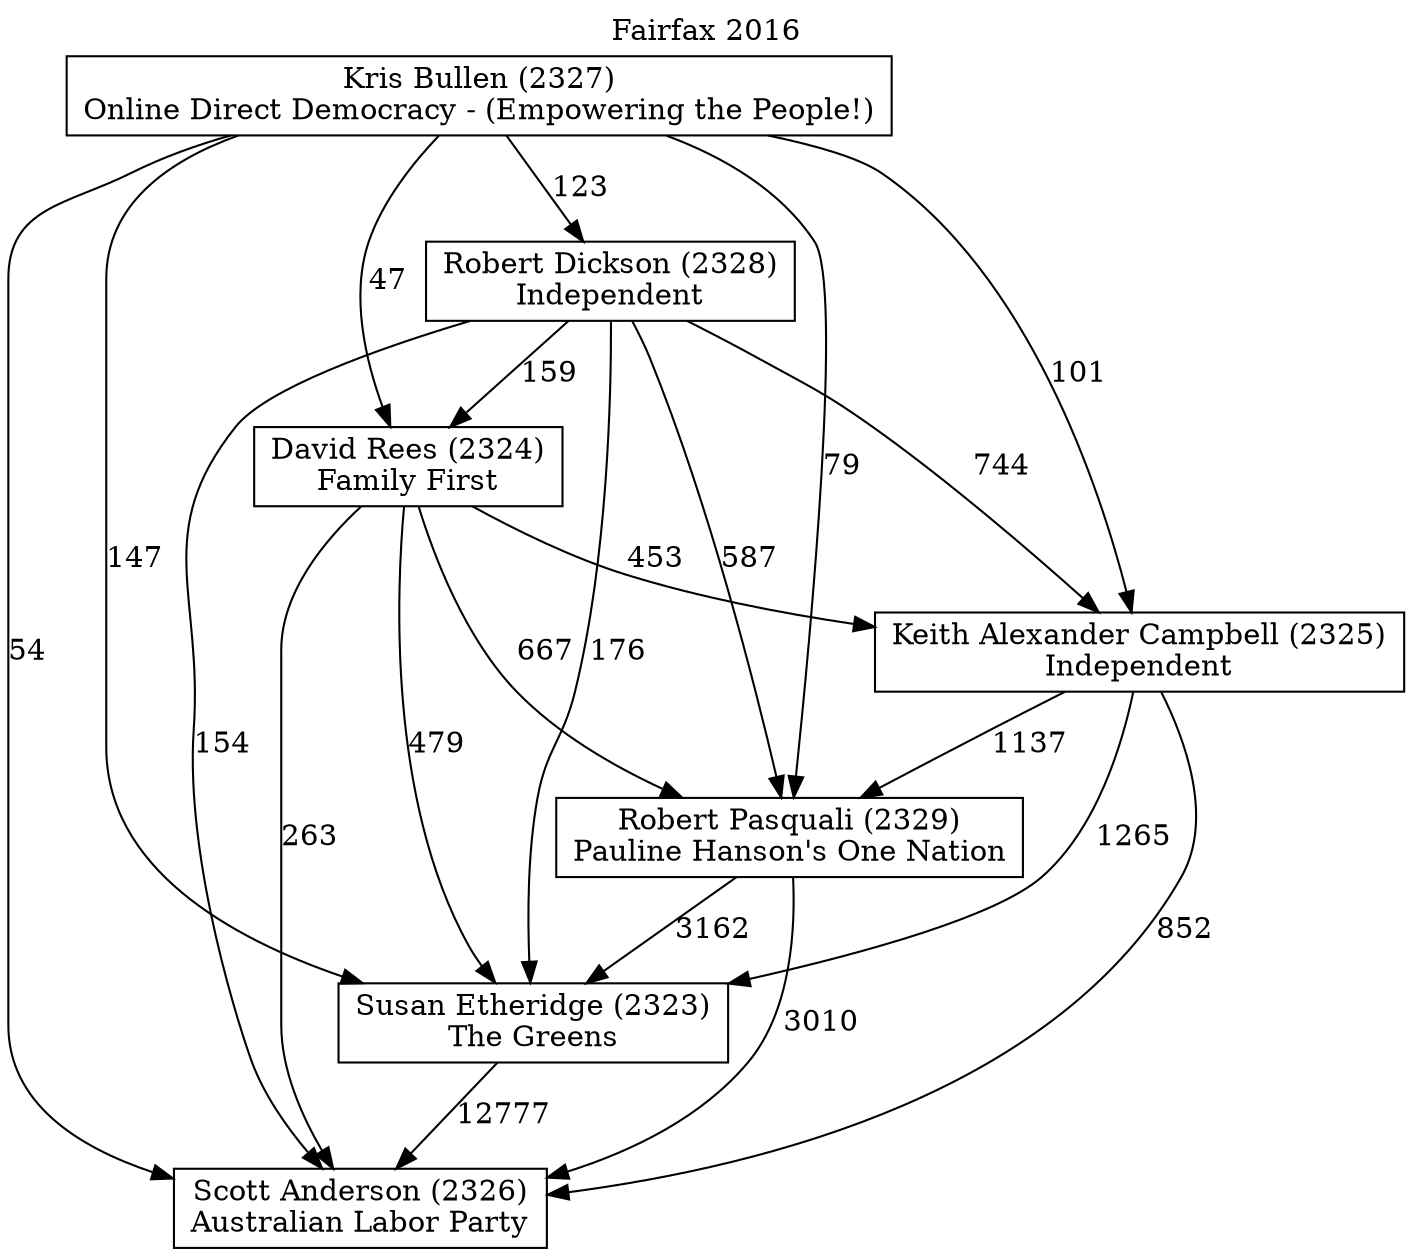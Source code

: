 // House preference flow
digraph "Scott Anderson (2326)_Fairfax_2016" {
	graph [label="Fairfax 2016" labelloc=t mclimit=10]
	node [shape=box]
	"Scott Anderson (2326)" [label="Scott Anderson (2326)
Australian Labor Party"]
	"Susan Etheridge (2323)" [label="Susan Etheridge (2323)
The Greens"]
	"Robert Pasquali (2329)" [label="Robert Pasquali (2329)
Pauline Hanson's One Nation"]
	"Keith Alexander Campbell (2325)" [label="Keith Alexander Campbell (2325)
Independent"]
	"David Rees (2324)" [label="David Rees (2324)
Family First"]
	"Robert Dickson (2328)" [label="Robert Dickson (2328)
Independent"]
	"Kris Bullen (2327)" [label="Kris Bullen (2327)
Online Direct Democracy - (Empowering the People!)"]
	"Susan Etheridge (2323)" -> "Scott Anderson (2326)" [label=12777]
	"Robert Pasquali (2329)" -> "Susan Etheridge (2323)" [label=3162]
	"Keith Alexander Campbell (2325)" -> "Robert Pasquali (2329)" [label=1137]
	"David Rees (2324)" -> "Keith Alexander Campbell (2325)" [label=453]
	"Robert Dickson (2328)" -> "David Rees (2324)" [label=159]
	"Kris Bullen (2327)" -> "Robert Dickson (2328)" [label=123]
	"Robert Pasquali (2329)" -> "Scott Anderson (2326)" [label=3010]
	"Keith Alexander Campbell (2325)" -> "Scott Anderson (2326)" [label=852]
	"David Rees (2324)" -> "Scott Anderson (2326)" [label=263]
	"Robert Dickson (2328)" -> "Scott Anderson (2326)" [label=154]
	"Kris Bullen (2327)" -> "Scott Anderson (2326)" [label=54]
	"Kris Bullen (2327)" -> "David Rees (2324)" [label=47]
	"Robert Dickson (2328)" -> "Keith Alexander Campbell (2325)" [label=744]
	"Kris Bullen (2327)" -> "Keith Alexander Campbell (2325)" [label=101]
	"David Rees (2324)" -> "Robert Pasquali (2329)" [label=667]
	"Robert Dickson (2328)" -> "Robert Pasquali (2329)" [label=587]
	"Kris Bullen (2327)" -> "Robert Pasquali (2329)" [label=79]
	"Keith Alexander Campbell (2325)" -> "Susan Etheridge (2323)" [label=1265]
	"David Rees (2324)" -> "Susan Etheridge (2323)" [label=479]
	"Robert Dickson (2328)" -> "Susan Etheridge (2323)" [label=176]
	"Kris Bullen (2327)" -> "Susan Etheridge (2323)" [label=147]
}
